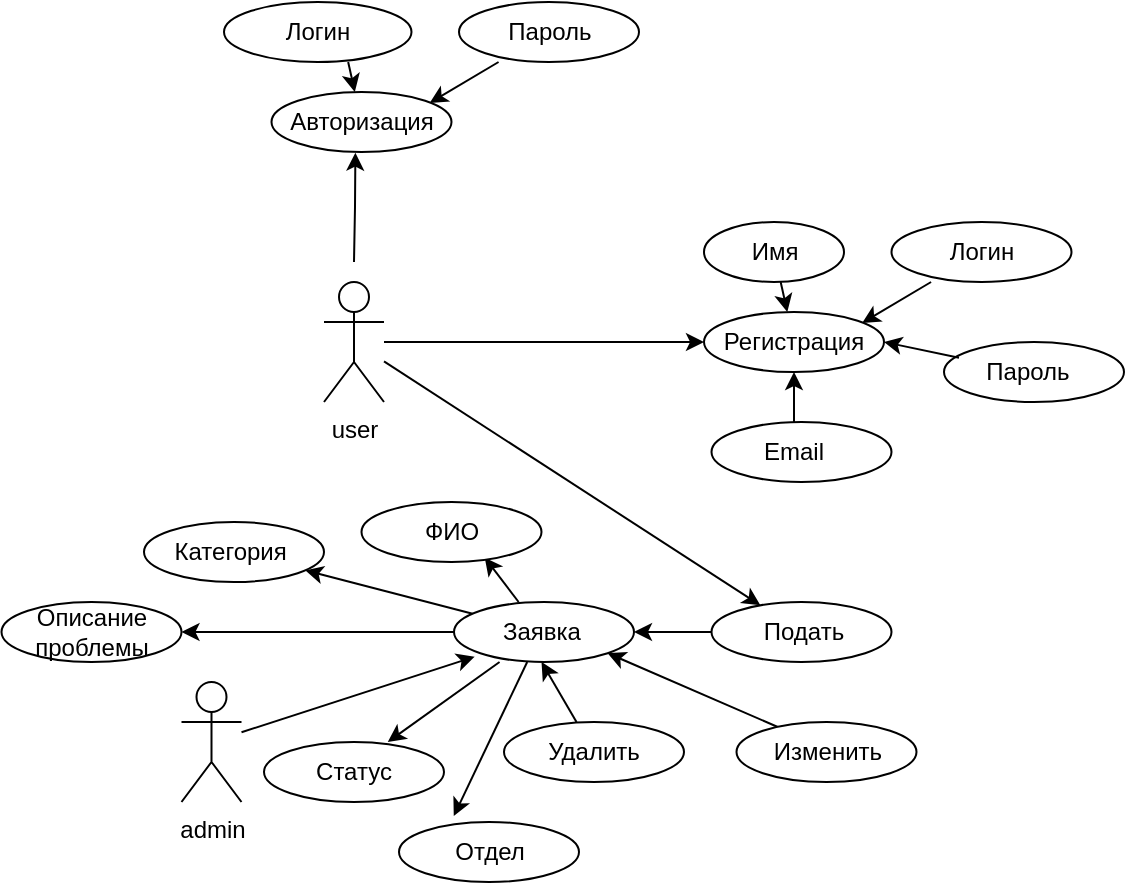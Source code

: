 <mxfile version="24.5.1" type="device">
  <diagram name="Страница — 1" id="U7_gKWOzxVKBjN5RskKw">
    <mxGraphModel dx="1687" dy="878" grid="1" gridSize="10" guides="1" tooltips="1" connect="1" arrows="1" fold="1" page="1" pageScale="1" pageWidth="827" pageHeight="1169" math="0" shadow="0">
      <root>
        <mxCell id="0" />
        <mxCell id="1" parent="0" />
        <mxCell id="bthGJ5nt006aAWhflCpb-1" value="" style="ellipse;whiteSpace=wrap;html=1;" vertex="1" parent="1">
          <mxGeometry x="430" y="205" width="90" height="30" as="geometry" />
        </mxCell>
        <mxCell id="bthGJ5nt006aAWhflCpb-18" style="edgeStyle=orthogonalEdgeStyle;rounded=0;orthogonalLoop=1;jettySize=auto;html=1;entryX=0;entryY=0.5;entryDx=0;entryDy=0;" edge="1" parent="1" source="bthGJ5nt006aAWhflCpb-2" target="bthGJ5nt006aAWhflCpb-1">
          <mxGeometry relative="1" as="geometry">
            <mxPoint x="310" y="220" as="targetPoint" />
            <mxPoint x="280" y="220" as="sourcePoint" />
          </mxGeometry>
        </mxCell>
        <mxCell id="bthGJ5nt006aAWhflCpb-38" style="rounded=0;orthogonalLoop=1;jettySize=auto;html=1;" edge="1" parent="1" source="bthGJ5nt006aAWhflCpb-2" target="bthGJ5nt006aAWhflCpb-42">
          <mxGeometry relative="1" as="geometry">
            <mxPoint x="330" y="250" as="targetPoint" />
          </mxGeometry>
        </mxCell>
        <mxCell id="bthGJ5nt006aAWhflCpb-2" value="user" style="shape=umlActor;verticalLabelPosition=bottom;verticalAlign=top;html=1;outlineConnect=0;" vertex="1" parent="1">
          <mxGeometry x="240" y="190" width="30" height="60" as="geometry" />
        </mxCell>
        <mxCell id="bthGJ5nt006aAWhflCpb-39" style="rounded=0;orthogonalLoop=1;jettySize=auto;html=1;entryX=0.115;entryY=0.911;entryDx=0;entryDy=0;entryPerimeter=0;" edge="1" parent="1" source="bthGJ5nt006aAWhflCpb-3" target="bthGJ5nt006aAWhflCpb-32">
          <mxGeometry relative="1" as="geometry">
            <mxPoint x="295" y="410" as="targetPoint" />
          </mxGeometry>
        </mxCell>
        <mxCell id="bthGJ5nt006aAWhflCpb-3" value="admin" style="shape=umlActor;verticalLabelPosition=bottom;verticalAlign=top;html=1;outlineConnect=0;" vertex="1" parent="1">
          <mxGeometry x="168.75" y="390" width="30" height="60" as="geometry" />
        </mxCell>
        <mxCell id="bthGJ5nt006aAWhflCpb-4" value="Регистрация" style="text;html=1;align=center;verticalAlign=middle;whiteSpace=wrap;rounded=0;" vertex="1" parent="1">
          <mxGeometry x="445" y="205" width="60" height="30" as="geometry" />
        </mxCell>
        <mxCell id="bthGJ5nt006aAWhflCpb-6" value="" style="ellipse;whiteSpace=wrap;html=1;" vertex="1" parent="1">
          <mxGeometry x="430" y="160" width="70" height="30" as="geometry" />
        </mxCell>
        <mxCell id="bthGJ5nt006aAWhflCpb-14" style="rounded=0;orthogonalLoop=1;jettySize=auto;html=1;" edge="1" parent="1" source="bthGJ5nt006aAWhflCpb-7" target="bthGJ5nt006aAWhflCpb-4">
          <mxGeometry relative="1" as="geometry" />
        </mxCell>
        <mxCell id="bthGJ5nt006aAWhflCpb-7" value="Имя" style="text;html=1;align=center;verticalAlign=middle;whiteSpace=wrap;rounded=0;" vertex="1" parent="1">
          <mxGeometry x="432.5" y="160" width="65" height="30" as="geometry" />
        </mxCell>
        <mxCell id="bthGJ5nt006aAWhflCpb-8" value="" style="ellipse;whiteSpace=wrap;html=1;" vertex="1" parent="1">
          <mxGeometry x="550" y="220" width="90" height="30" as="geometry" />
        </mxCell>
        <mxCell id="bthGJ5nt006aAWhflCpb-16" style="rounded=0;orthogonalLoop=1;jettySize=auto;html=1;" edge="1" parent="1" source="bthGJ5nt006aAWhflCpb-9">
          <mxGeometry relative="1" as="geometry">
            <mxPoint x="520" y="220" as="targetPoint" />
          </mxGeometry>
        </mxCell>
        <mxCell id="bthGJ5nt006aAWhflCpb-9" value="Пароль" style="text;html=1;align=center;verticalAlign=middle;whiteSpace=wrap;rounded=0;" vertex="1" parent="1">
          <mxGeometry x="557.5" y="220" width="67.5" height="30" as="geometry" />
        </mxCell>
        <mxCell id="bthGJ5nt006aAWhflCpb-10" value="" style="ellipse;whiteSpace=wrap;html=1;" vertex="1" parent="1">
          <mxGeometry x="523.75" y="160" width="90" height="30" as="geometry" />
        </mxCell>
        <mxCell id="bthGJ5nt006aAWhflCpb-15" style="rounded=0;orthogonalLoop=1;jettySize=auto;html=1;entryX=0.879;entryY=0.183;entryDx=0;entryDy=0;entryPerimeter=0;" edge="1" parent="1" source="bthGJ5nt006aAWhflCpb-11" target="bthGJ5nt006aAWhflCpb-1">
          <mxGeometry relative="1" as="geometry">
            <mxPoint x="568.75" y="210" as="targetPoint" />
          </mxGeometry>
        </mxCell>
        <mxCell id="bthGJ5nt006aAWhflCpb-11" value="Логин" style="text;html=1;align=center;verticalAlign=middle;whiteSpace=wrap;rounded=0;" vertex="1" parent="1">
          <mxGeometry x="535" y="160" width="67.5" height="30" as="geometry" />
        </mxCell>
        <mxCell id="bthGJ5nt006aAWhflCpb-12" value="" style="ellipse;whiteSpace=wrap;html=1;" vertex="1" parent="1">
          <mxGeometry x="433.75" y="260" width="90" height="30" as="geometry" />
        </mxCell>
        <mxCell id="bthGJ5nt006aAWhflCpb-17" style="rounded=0;orthogonalLoop=1;jettySize=auto;html=1;entryX=0.5;entryY=1;entryDx=0;entryDy=0;" edge="1" parent="1" source="bthGJ5nt006aAWhflCpb-13" target="bthGJ5nt006aAWhflCpb-4">
          <mxGeometry relative="1" as="geometry">
            <mxPoint x="475" y="240" as="targetPoint" />
          </mxGeometry>
        </mxCell>
        <mxCell id="bthGJ5nt006aAWhflCpb-13" value="Email" style="text;html=1;align=center;verticalAlign=middle;whiteSpace=wrap;rounded=0;" vertex="1" parent="1">
          <mxGeometry x="441.25" y="260" width="67.5" height="30" as="geometry" />
        </mxCell>
        <mxCell id="bthGJ5nt006aAWhflCpb-19" value="" style="ellipse;whiteSpace=wrap;html=1;" vertex="1" parent="1">
          <mxGeometry x="213.75" y="95" width="90" height="30" as="geometry" />
        </mxCell>
        <mxCell id="bthGJ5nt006aAWhflCpb-20" value="&lt;div&gt;Авторизация&lt;/div&gt;" style="text;html=1;align=center;verticalAlign=middle;whiteSpace=wrap;rounded=0;" vertex="1" parent="1">
          <mxGeometry x="228.75" y="95" width="60" height="30" as="geometry" />
        </mxCell>
        <mxCell id="bthGJ5nt006aAWhflCpb-21" value="Логин" style="ellipse;whiteSpace=wrap;html=1;" vertex="1" parent="1">
          <mxGeometry x="190" y="50" width="93.75" height="30" as="geometry" />
        </mxCell>
        <mxCell id="bthGJ5nt006aAWhflCpb-22" style="rounded=0;orthogonalLoop=1;jettySize=auto;html=1;" edge="1" parent="1" target="bthGJ5nt006aAWhflCpb-20">
          <mxGeometry relative="1" as="geometry">
            <mxPoint x="252.083" y="80" as="sourcePoint" />
          </mxGeometry>
        </mxCell>
        <mxCell id="bthGJ5nt006aAWhflCpb-27" value="Пароль" style="ellipse;whiteSpace=wrap;html=1;" vertex="1" parent="1">
          <mxGeometry x="307.5" y="50" width="90" height="30" as="geometry" />
        </mxCell>
        <mxCell id="bthGJ5nt006aAWhflCpb-28" style="rounded=0;orthogonalLoop=1;jettySize=auto;html=1;entryX=0.879;entryY=0.183;entryDx=0;entryDy=0;entryPerimeter=0;" edge="1" parent="1" target="bthGJ5nt006aAWhflCpb-19">
          <mxGeometry relative="1" as="geometry">
            <mxPoint x="352.5" y="100" as="targetPoint" />
            <mxPoint x="327.293" y="80" as="sourcePoint" />
          </mxGeometry>
        </mxCell>
        <mxCell id="bthGJ5nt006aAWhflCpb-30" style="edgeStyle=orthogonalEdgeStyle;rounded=0;orthogonalLoop=1;jettySize=auto;html=1;entryX=0.449;entryY=1.011;entryDx=0;entryDy=0;entryPerimeter=0;" edge="1" parent="1" target="bthGJ5nt006aAWhflCpb-20">
          <mxGeometry relative="1" as="geometry">
            <mxPoint x="255" y="180" as="sourcePoint" />
          </mxGeometry>
        </mxCell>
        <mxCell id="bthGJ5nt006aAWhflCpb-67" style="rounded=0;orthogonalLoop=1;jettySize=auto;html=1;" edge="1" parent="1" source="bthGJ5nt006aAWhflCpb-32" target="bthGJ5nt006aAWhflCpb-54">
          <mxGeometry relative="1" as="geometry">
            <mxPoint x="270" y="360" as="targetPoint" />
          </mxGeometry>
        </mxCell>
        <mxCell id="bthGJ5nt006aAWhflCpb-68" style="edgeStyle=orthogonalEdgeStyle;rounded=0;orthogonalLoop=1;jettySize=auto;html=1;entryX=1;entryY=0.5;entryDx=0;entryDy=0;" edge="1" parent="1" source="bthGJ5nt006aAWhflCpb-32" target="bthGJ5nt006aAWhflCpb-58">
          <mxGeometry relative="1" as="geometry" />
        </mxCell>
        <mxCell id="bthGJ5nt006aAWhflCpb-32" value="" style="ellipse;whiteSpace=wrap;html=1;" vertex="1" parent="1">
          <mxGeometry x="305" y="350" width="90" height="30" as="geometry" />
        </mxCell>
        <mxCell id="bthGJ5nt006aAWhflCpb-64" style="rounded=0;orthogonalLoop=1;jettySize=auto;html=1;entryX=0.239;entryY=-0.099;entryDx=0;entryDy=0;entryPerimeter=0;" edge="1" parent="1" source="bthGJ5nt006aAWhflCpb-33" target="bthGJ5nt006aAWhflCpb-63">
          <mxGeometry relative="1" as="geometry">
            <mxPoint x="330" y="400" as="targetPoint" />
          </mxGeometry>
        </mxCell>
        <mxCell id="bthGJ5nt006aAWhflCpb-65" style="rounded=0;orthogonalLoop=1;jettySize=auto;html=1;entryX=0.75;entryY=0;entryDx=0;entryDy=0;" edge="1" parent="1" source="bthGJ5nt006aAWhflCpb-33" target="bthGJ5nt006aAWhflCpb-61">
          <mxGeometry relative="1" as="geometry">
            <mxPoint x="340" y="400" as="targetPoint" />
          </mxGeometry>
        </mxCell>
        <mxCell id="bthGJ5nt006aAWhflCpb-66" style="rounded=0;orthogonalLoop=1;jettySize=auto;html=1;entryX=0.746;entryY=0.925;entryDx=0;entryDy=0;entryPerimeter=0;" edge="1" parent="1" source="bthGJ5nt006aAWhflCpb-33" target="bthGJ5nt006aAWhflCpb-53">
          <mxGeometry relative="1" as="geometry">
            <mxPoint x="348.75" y="340" as="targetPoint" />
          </mxGeometry>
        </mxCell>
        <mxCell id="bthGJ5nt006aAWhflCpb-33" value="Заявка" style="text;html=1;align=center;verticalAlign=middle;whiteSpace=wrap;rounded=0;" vertex="1" parent="1">
          <mxGeometry x="318.75" y="350" width="60" height="30" as="geometry" />
        </mxCell>
        <mxCell id="bthGJ5nt006aAWhflCpb-50" style="rounded=0;orthogonalLoop=1;jettySize=auto;html=1;entryX=1;entryY=0.5;entryDx=0;entryDy=0;" edge="1" parent="1" source="bthGJ5nt006aAWhflCpb-42" target="bthGJ5nt006aAWhflCpb-32">
          <mxGeometry relative="1" as="geometry">
            <mxPoint x="405" y="365" as="targetPoint" />
          </mxGeometry>
        </mxCell>
        <mxCell id="bthGJ5nt006aAWhflCpb-42" value="" style="ellipse;whiteSpace=wrap;html=1;" vertex="1" parent="1">
          <mxGeometry x="433.75" y="350" width="90" height="30" as="geometry" />
        </mxCell>
        <mxCell id="bthGJ5nt006aAWhflCpb-43" value="Подать" style="text;html=1;align=center;verticalAlign=middle;whiteSpace=wrap;rounded=0;" vertex="1" parent="1">
          <mxGeometry x="446.25" y="350" width="67.5" height="30" as="geometry" />
        </mxCell>
        <mxCell id="bthGJ5nt006aAWhflCpb-44" value="" style="ellipse;whiteSpace=wrap;html=1;" vertex="1" parent="1">
          <mxGeometry x="330" y="410" width="90" height="30" as="geometry" />
        </mxCell>
        <mxCell id="bthGJ5nt006aAWhflCpb-48" style="rounded=0;orthogonalLoop=1;jettySize=auto;html=1;entryX=0.5;entryY=1;entryDx=0;entryDy=0;" edge="1" parent="1" source="bthGJ5nt006aAWhflCpb-45" target="bthGJ5nt006aAWhflCpb-33">
          <mxGeometry relative="1" as="geometry">
            <mxPoint x="375" y="390" as="targetPoint" />
          </mxGeometry>
        </mxCell>
        <mxCell id="bthGJ5nt006aAWhflCpb-45" value="Удалить" style="text;html=1;align=center;verticalAlign=middle;whiteSpace=wrap;rounded=0;" vertex="1" parent="1">
          <mxGeometry x="341.25" y="410" width="67.5" height="30" as="geometry" />
        </mxCell>
        <mxCell id="bthGJ5nt006aAWhflCpb-46" value="" style="ellipse;whiteSpace=wrap;html=1;" vertex="1" parent="1">
          <mxGeometry x="446.25" y="410" width="90" height="30" as="geometry" />
        </mxCell>
        <mxCell id="bthGJ5nt006aAWhflCpb-49" style="rounded=0;orthogonalLoop=1;jettySize=auto;html=1;entryX=1;entryY=1;entryDx=0;entryDy=0;exitX=0.135;exitY=0.079;exitDx=0;exitDy=0;exitPerimeter=0;" edge="1" parent="1" source="bthGJ5nt006aAWhflCpb-47" target="bthGJ5nt006aAWhflCpb-32">
          <mxGeometry relative="1" as="geometry">
            <mxPoint x="491.25" y="390" as="targetPoint" />
          </mxGeometry>
        </mxCell>
        <mxCell id="bthGJ5nt006aAWhflCpb-47" value="Изменить" style="text;html=1;align=center;verticalAlign=middle;whiteSpace=wrap;rounded=0;" vertex="1" parent="1">
          <mxGeometry x="457.5" y="410" width="67.5" height="30" as="geometry" />
        </mxCell>
        <mxCell id="bthGJ5nt006aAWhflCpb-52" value="" style="ellipse;whiteSpace=wrap;html=1;" vertex="1" parent="1">
          <mxGeometry x="258.75" y="300" width="90" height="30" as="geometry" />
        </mxCell>
        <mxCell id="bthGJ5nt006aAWhflCpb-53" value="ФИО" style="text;html=1;align=center;verticalAlign=middle;whiteSpace=wrap;rounded=0;" vertex="1" parent="1">
          <mxGeometry x="270" y="300" width="67.5" height="30" as="geometry" />
        </mxCell>
        <mxCell id="bthGJ5nt006aAWhflCpb-54" value="" style="ellipse;whiteSpace=wrap;html=1;" vertex="1" parent="1">
          <mxGeometry x="150" y="310" width="90" height="30" as="geometry" />
        </mxCell>
        <mxCell id="bthGJ5nt006aAWhflCpb-55" value="Категория&amp;nbsp;" style="text;html=1;align=center;verticalAlign=middle;whiteSpace=wrap;rounded=0;" vertex="1" parent="1">
          <mxGeometry x="161.25" y="310" width="67.5" height="30" as="geometry" />
        </mxCell>
        <mxCell id="bthGJ5nt006aAWhflCpb-58" value="" style="ellipse;whiteSpace=wrap;html=1;" vertex="1" parent="1">
          <mxGeometry x="78.75" y="350" width="90" height="30" as="geometry" />
        </mxCell>
        <mxCell id="bthGJ5nt006aAWhflCpb-59" value="Описание проблемы" style="text;html=1;align=center;verticalAlign=middle;whiteSpace=wrap;rounded=0;" vertex="1" parent="1">
          <mxGeometry x="90" y="350" width="67.5" height="30" as="geometry" />
        </mxCell>
        <mxCell id="bthGJ5nt006aAWhflCpb-60" value="" style="ellipse;whiteSpace=wrap;html=1;" vertex="1" parent="1">
          <mxGeometry x="210" y="420" width="90" height="30" as="geometry" />
        </mxCell>
        <mxCell id="bthGJ5nt006aAWhflCpb-61" value="Статус" style="text;html=1;align=center;verticalAlign=middle;whiteSpace=wrap;rounded=0;" vertex="1" parent="1">
          <mxGeometry x="221.25" y="420" width="67.5" height="30" as="geometry" />
        </mxCell>
        <mxCell id="bthGJ5nt006aAWhflCpb-62" value="" style="ellipse;whiteSpace=wrap;html=1;" vertex="1" parent="1">
          <mxGeometry x="277.5" y="460" width="90" height="30" as="geometry" />
        </mxCell>
        <mxCell id="bthGJ5nt006aAWhflCpb-63" value="Отдел" style="text;html=1;align=center;verticalAlign=middle;whiteSpace=wrap;rounded=0;" vertex="1" parent="1">
          <mxGeometry x="288.75" y="460" width="67.5" height="30" as="geometry" />
        </mxCell>
      </root>
    </mxGraphModel>
  </diagram>
</mxfile>
